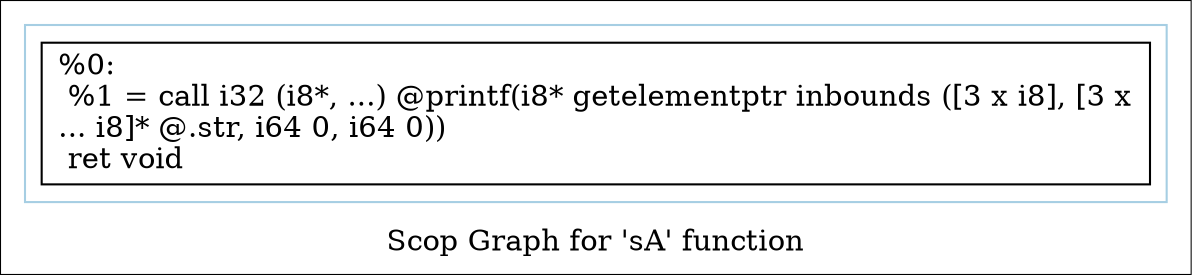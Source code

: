 digraph "Scop Graph for 'sA' function" {
	label="Scop Graph for 'sA' function";

	Node0x21015b0 [shape=record,label="{%0:\l  %1 = call i32 (i8*, ...) @printf(i8* getelementptr inbounds ([3 x i8], [3 x\l... i8]* @.str, i64 0, i64 0))\l  ret void\l}"];
	colorscheme = "paired12"
        subgraph cluster_0x20ad3e0 {
          label = "";
          style = solid;
          color = 1
          Node0x21015b0;
        }
}
